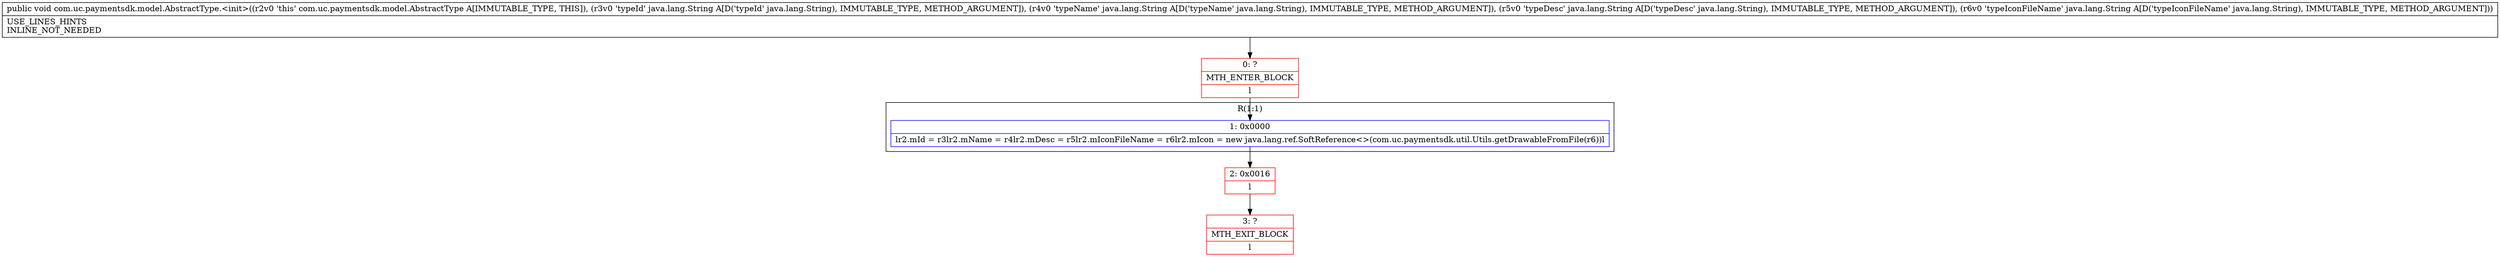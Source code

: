 digraph "CFG forcom.uc.paymentsdk.model.AbstractType.\<init\>(Ljava\/lang\/String;Ljava\/lang\/String;Ljava\/lang\/String;Ljava\/lang\/String;)V" {
subgraph cluster_Region_2032391756 {
label = "R(1:1)";
node [shape=record,color=blue];
Node_1 [shape=record,label="{1\:\ 0x0000|lr2.mId = r3lr2.mName = r4lr2.mDesc = r5lr2.mIconFileName = r6lr2.mIcon = new java.lang.ref.SoftReference\<\>(com.uc.paymentsdk.util.Utils.getDrawableFromFile(r6))l}"];
}
Node_0 [shape=record,color=red,label="{0\:\ ?|MTH_ENTER_BLOCK\l|l}"];
Node_2 [shape=record,color=red,label="{2\:\ 0x0016|l}"];
Node_3 [shape=record,color=red,label="{3\:\ ?|MTH_EXIT_BLOCK\l|l}"];
MethodNode[shape=record,label="{public void com.uc.paymentsdk.model.AbstractType.\<init\>((r2v0 'this' com.uc.paymentsdk.model.AbstractType A[IMMUTABLE_TYPE, THIS]), (r3v0 'typeId' java.lang.String A[D('typeId' java.lang.String), IMMUTABLE_TYPE, METHOD_ARGUMENT]), (r4v0 'typeName' java.lang.String A[D('typeName' java.lang.String), IMMUTABLE_TYPE, METHOD_ARGUMENT]), (r5v0 'typeDesc' java.lang.String A[D('typeDesc' java.lang.String), IMMUTABLE_TYPE, METHOD_ARGUMENT]), (r6v0 'typeIconFileName' java.lang.String A[D('typeIconFileName' java.lang.String), IMMUTABLE_TYPE, METHOD_ARGUMENT]))  | USE_LINES_HINTS\lINLINE_NOT_NEEDED\l}"];
MethodNode -> Node_0;
Node_1 -> Node_2;
Node_0 -> Node_1;
Node_2 -> Node_3;
}

